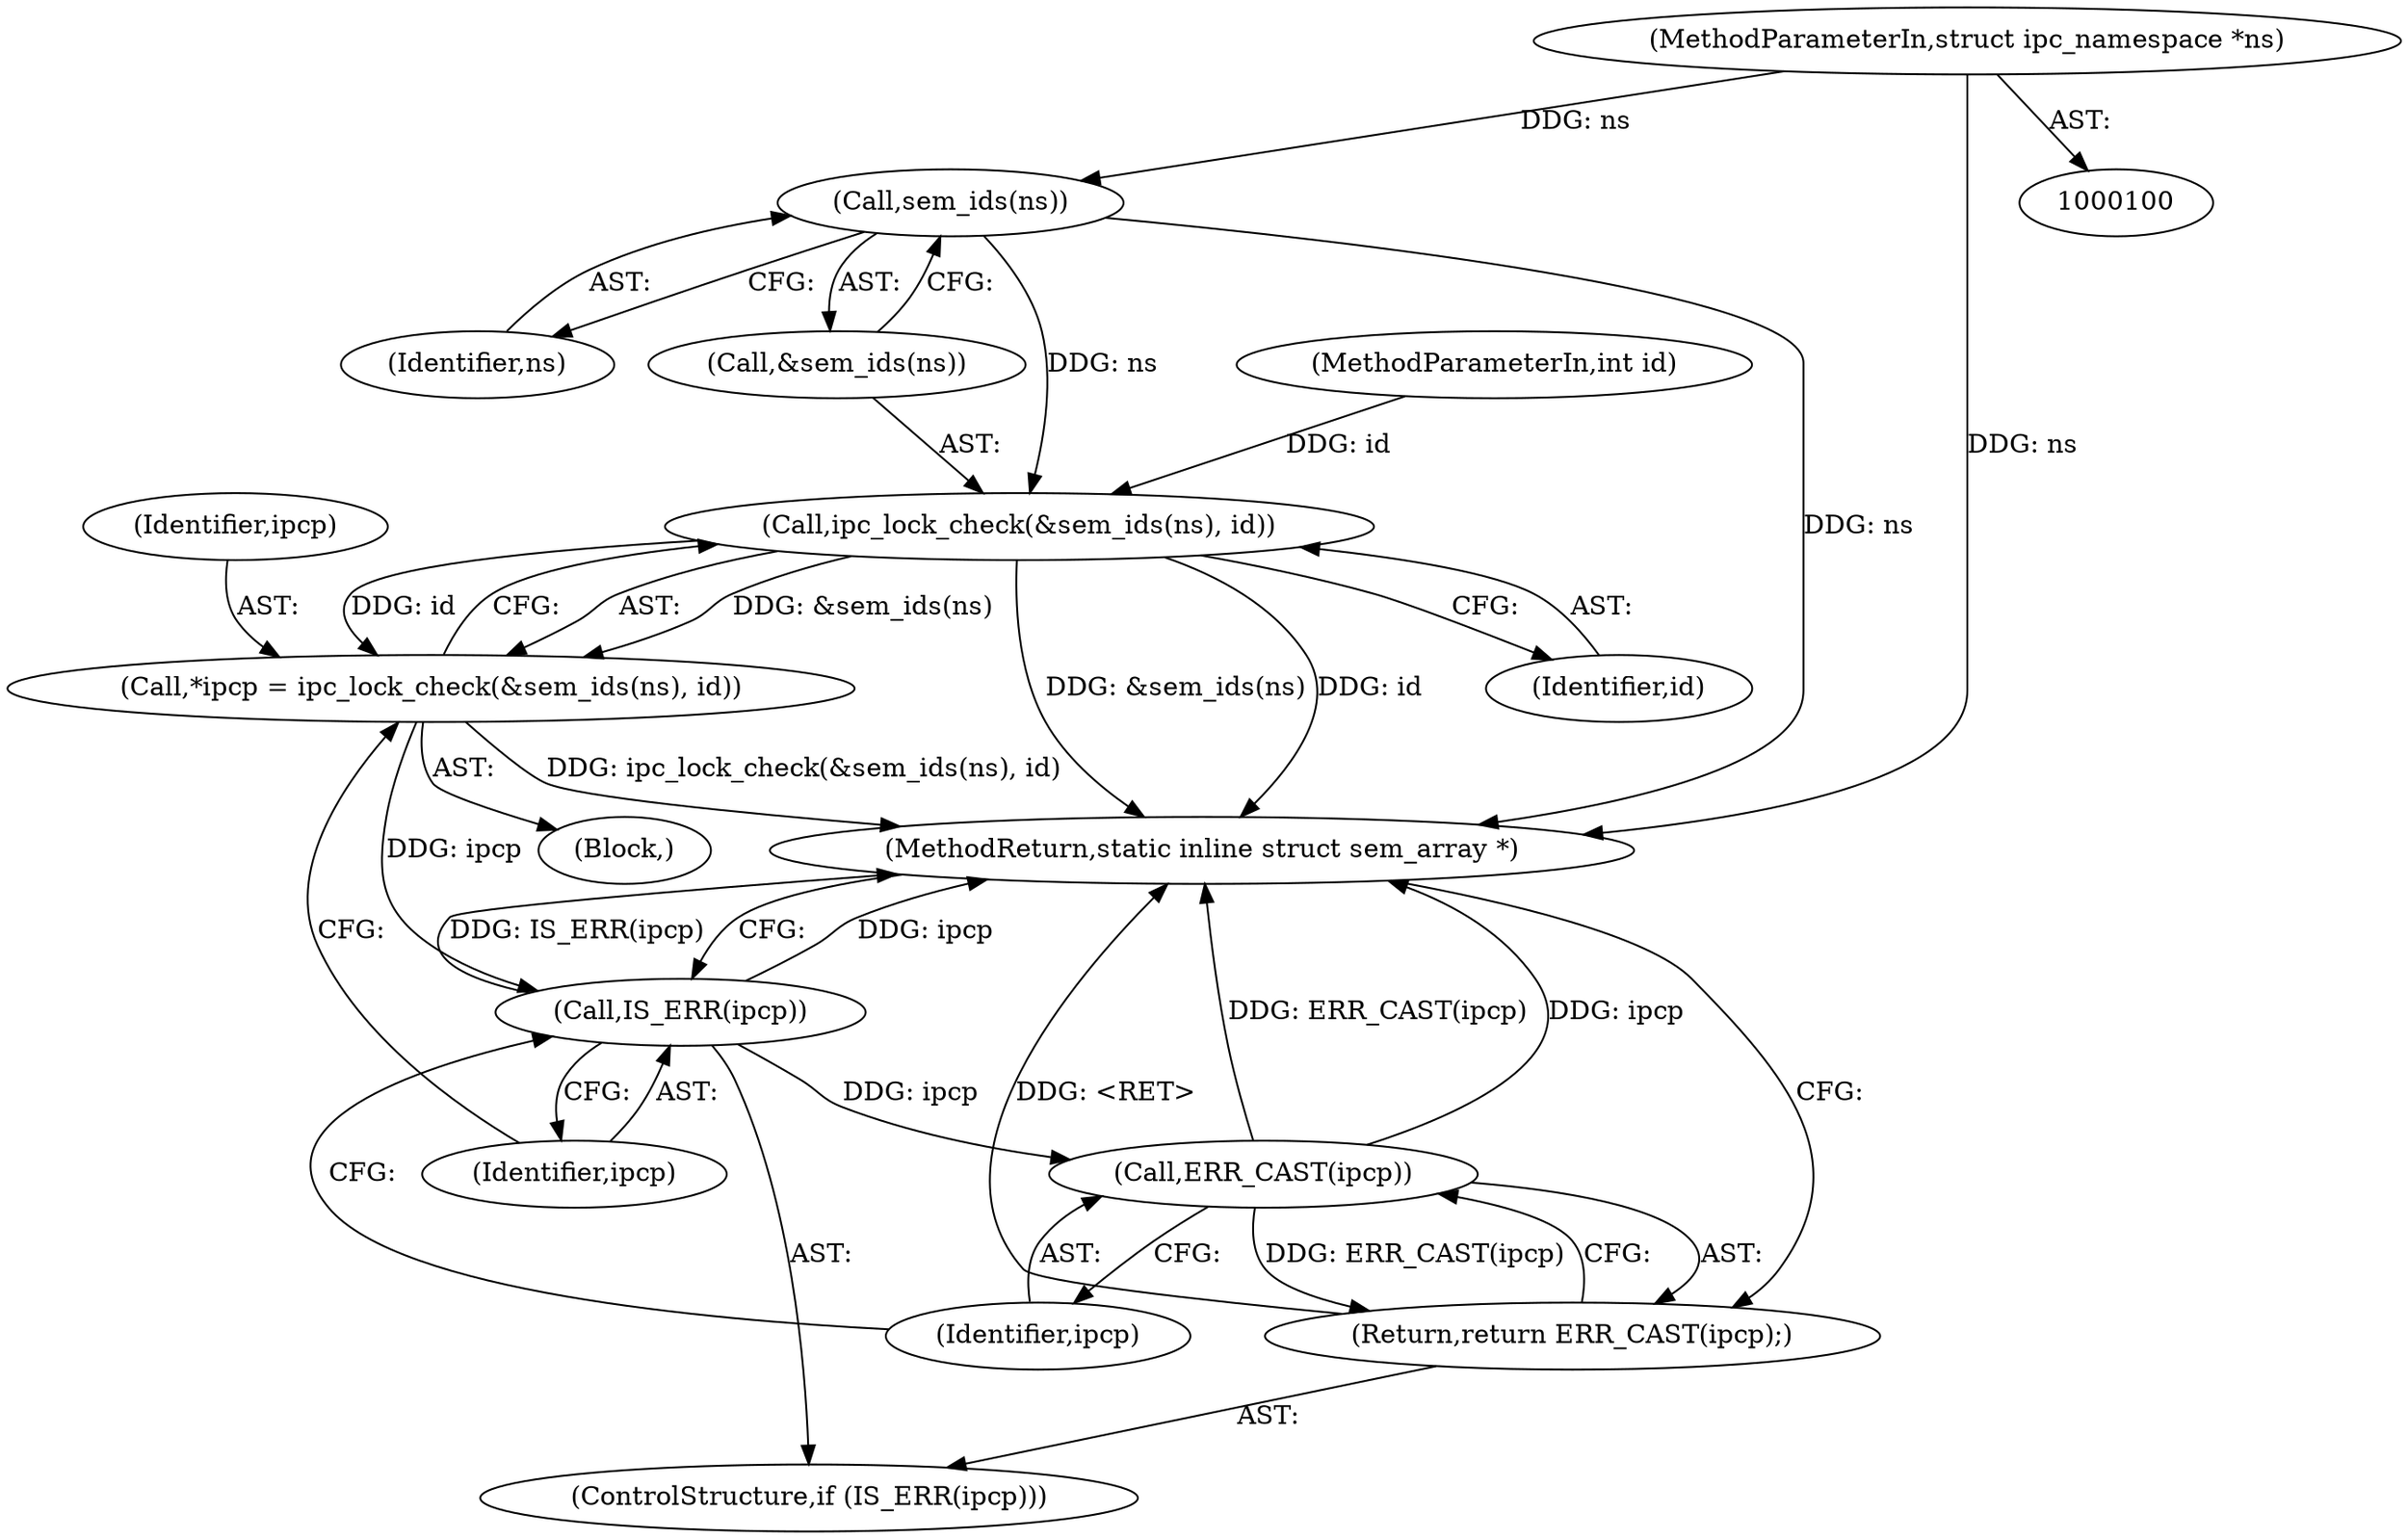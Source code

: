 digraph "1_linux_6062a8dc0517bce23e3c2f7d2fea5e22411269a3_8@pointer" {
"1000101" [label="(MethodParameterIn,struct ipc_namespace *ns)"];
"1000109" [label="(Call,sem_ids(ns))"];
"1000107" [label="(Call,ipc_lock_check(&sem_ids(ns), id))"];
"1000105" [label="(Call,*ipcp = ipc_lock_check(&sem_ids(ns), id))"];
"1000113" [label="(Call,IS_ERR(ipcp))"];
"1000116" [label="(Call,ERR_CAST(ipcp))"];
"1000115" [label="(Return,return ERR_CAST(ipcp);)"];
"1000110" [label="(Identifier,ns)"];
"1000103" [label="(Block,)"];
"1000111" [label="(Identifier,id)"];
"1000106" [label="(Identifier,ipcp)"];
"1000114" [label="(Identifier,ipcp)"];
"1000117" [label="(Identifier,ipcp)"];
"1000116" [label="(Call,ERR_CAST(ipcp))"];
"1000115" [label="(Return,return ERR_CAST(ipcp);)"];
"1000108" [label="(Call,&sem_ids(ns))"];
"1000113" [label="(Call,IS_ERR(ipcp))"];
"1000105" [label="(Call,*ipcp = ipc_lock_check(&sem_ids(ns), id))"];
"1000101" [label="(MethodParameterIn,struct ipc_namespace *ns)"];
"1000112" [label="(ControlStructure,if (IS_ERR(ipcp)))"];
"1000109" [label="(Call,sem_ids(ns))"];
"1000107" [label="(Call,ipc_lock_check(&sem_ids(ns), id))"];
"1000102" [label="(MethodParameterIn,int id)"];
"1000118" [label="(MethodReturn,static inline struct sem_array *)"];
"1000101" -> "1000100"  [label="AST: "];
"1000101" -> "1000118"  [label="DDG: ns"];
"1000101" -> "1000109"  [label="DDG: ns"];
"1000109" -> "1000108"  [label="AST: "];
"1000109" -> "1000110"  [label="CFG: "];
"1000110" -> "1000109"  [label="AST: "];
"1000108" -> "1000109"  [label="CFG: "];
"1000109" -> "1000118"  [label="DDG: ns"];
"1000109" -> "1000107"  [label="DDG: ns"];
"1000107" -> "1000105"  [label="AST: "];
"1000107" -> "1000111"  [label="CFG: "];
"1000108" -> "1000107"  [label="AST: "];
"1000111" -> "1000107"  [label="AST: "];
"1000105" -> "1000107"  [label="CFG: "];
"1000107" -> "1000118"  [label="DDG: &sem_ids(ns)"];
"1000107" -> "1000118"  [label="DDG: id"];
"1000107" -> "1000105"  [label="DDG: &sem_ids(ns)"];
"1000107" -> "1000105"  [label="DDG: id"];
"1000102" -> "1000107"  [label="DDG: id"];
"1000105" -> "1000103"  [label="AST: "];
"1000106" -> "1000105"  [label="AST: "];
"1000114" -> "1000105"  [label="CFG: "];
"1000105" -> "1000118"  [label="DDG: ipc_lock_check(&sem_ids(ns), id)"];
"1000105" -> "1000113"  [label="DDG: ipcp"];
"1000113" -> "1000112"  [label="AST: "];
"1000113" -> "1000114"  [label="CFG: "];
"1000114" -> "1000113"  [label="AST: "];
"1000117" -> "1000113"  [label="CFG: "];
"1000118" -> "1000113"  [label="CFG: "];
"1000113" -> "1000118"  [label="DDG: ipcp"];
"1000113" -> "1000118"  [label="DDG: IS_ERR(ipcp)"];
"1000113" -> "1000116"  [label="DDG: ipcp"];
"1000116" -> "1000115"  [label="AST: "];
"1000116" -> "1000117"  [label="CFG: "];
"1000117" -> "1000116"  [label="AST: "];
"1000115" -> "1000116"  [label="CFG: "];
"1000116" -> "1000118"  [label="DDG: ipcp"];
"1000116" -> "1000118"  [label="DDG: ERR_CAST(ipcp)"];
"1000116" -> "1000115"  [label="DDG: ERR_CAST(ipcp)"];
"1000115" -> "1000112"  [label="AST: "];
"1000118" -> "1000115"  [label="CFG: "];
"1000115" -> "1000118"  [label="DDG: <RET>"];
}
